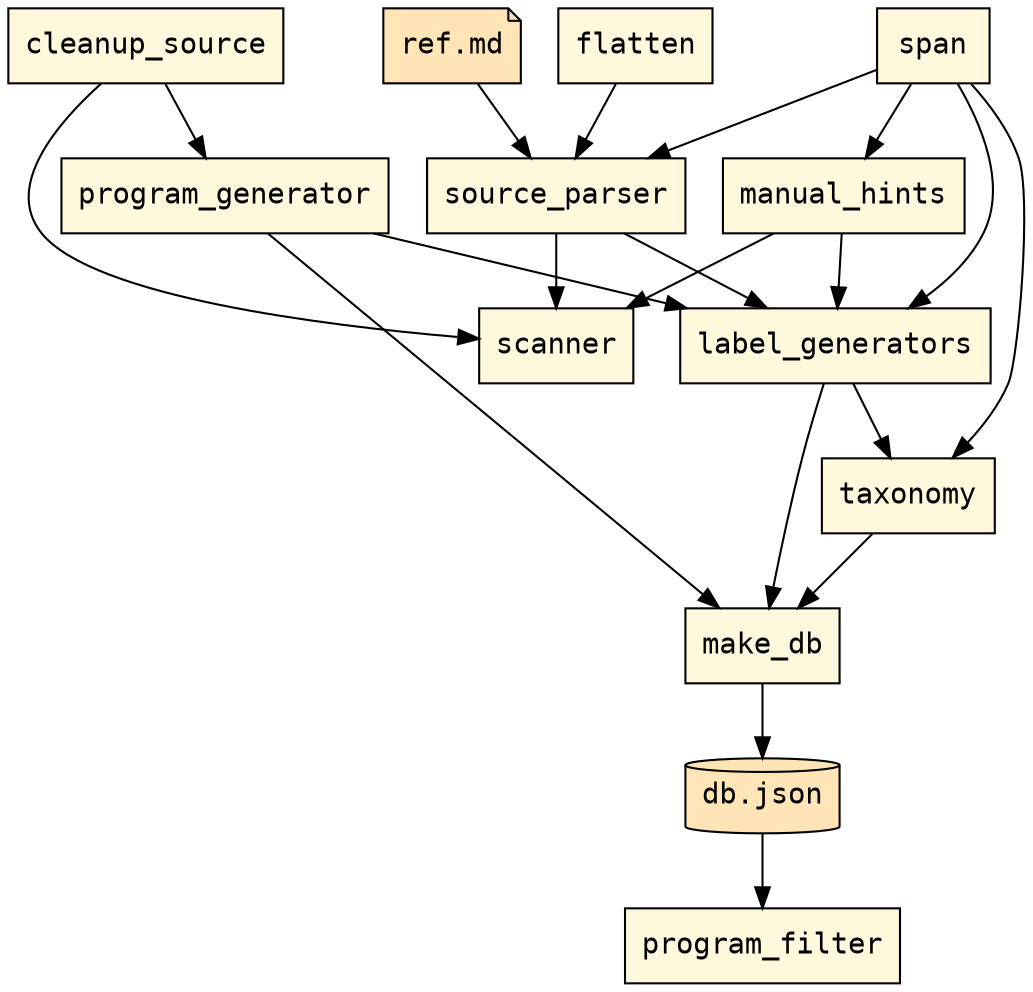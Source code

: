digraph G {
    node [shape=box fontname=Courier style=filled fillcolor=cornsilk]
    "db.json" [shape=cylinder fillcolor=moccasin]
    "ref.md" [shape=note fillcolor=moccasin]
    make_db -> "db.json"
    "db.json" -> program_filter
    "ref.md" -> source_parser
    cleanup_source -> scanner
    manual_hints -> scanner
    source_parser -> scanner
    cleanup_source -> program_generator
    flatten -> source_parser
    span -> source_parser
    label_generators -> make_db
    program_generator -> make_db
    taxonomy -> make_db
    span -> manual_hints
    label_generators -> taxonomy
    span -> taxonomy
    program_generator -> label_generators
    source_parser -> label_generators
    span -> label_generators
    manual_hints -> label_generators
}
